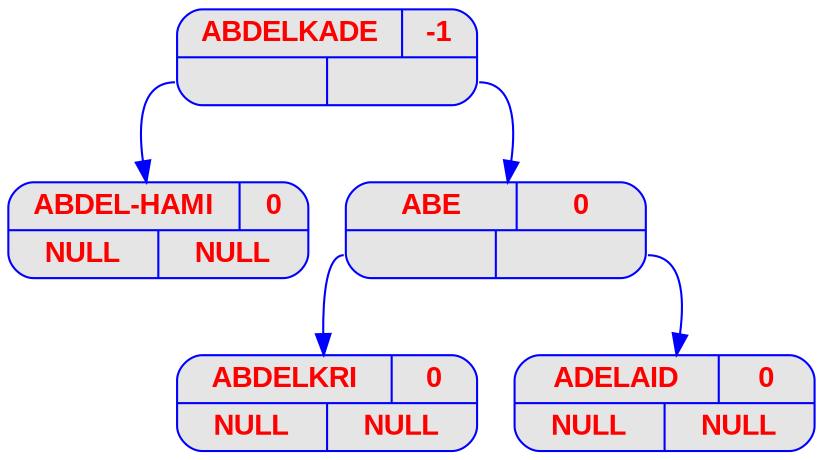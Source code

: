 digraph prenoms {
	node [
		fontname  = "Arial bold" 
		fontsize  = "14"
		fontcolor = "red"
		style     = "rounded, filled"
		shape     = "record"
		fillcolor = "grey90"
		color     = "blue"
		width     = "2"
	]

	edge [
		color     = "blue"
	]

	"ABDELKADE" [label = "{{<c> ABDELKADE | <b> -1} | { <g> | <d>}}"];
	"ABDELKADE":g -> "ABDEL-HAMI";
	"ABDEL-HAMI" [label = "{{<c> ABDEL-HAMI | <b> 0} | { <g> | <d>}}"];
	"ABDEL-HAMI" [label = "{{<c> ABDEL-HAMI | <b> 0} | { <g> NULL | <d> NULL}}"];
	"ABDELKADE":d -> "ABE";
	"ABE" [label = "{{<c> ABE | <b> 0} | { <g> | <d>}}"];
	"ABE":g -> "ABDELKRI";
	"ABDELKRI" [label = "{{<c> ABDELKRI | <b> 0} | { <g> | <d>}}"];
	"ABDELKRI" [label = "{{<c> ABDELKRI | <b> 0} | { <g> NULL | <d> NULL}}"];
	"ABE":d -> "ADELAID";
	"ADELAID" [label = "{{<c> ADELAID | <b> 0} | { <g> | <d>}}"];
	"ADELAID" [label = "{{<c> ADELAID | <b> 0} | { <g> NULL | <d> NULL}}"];
}
